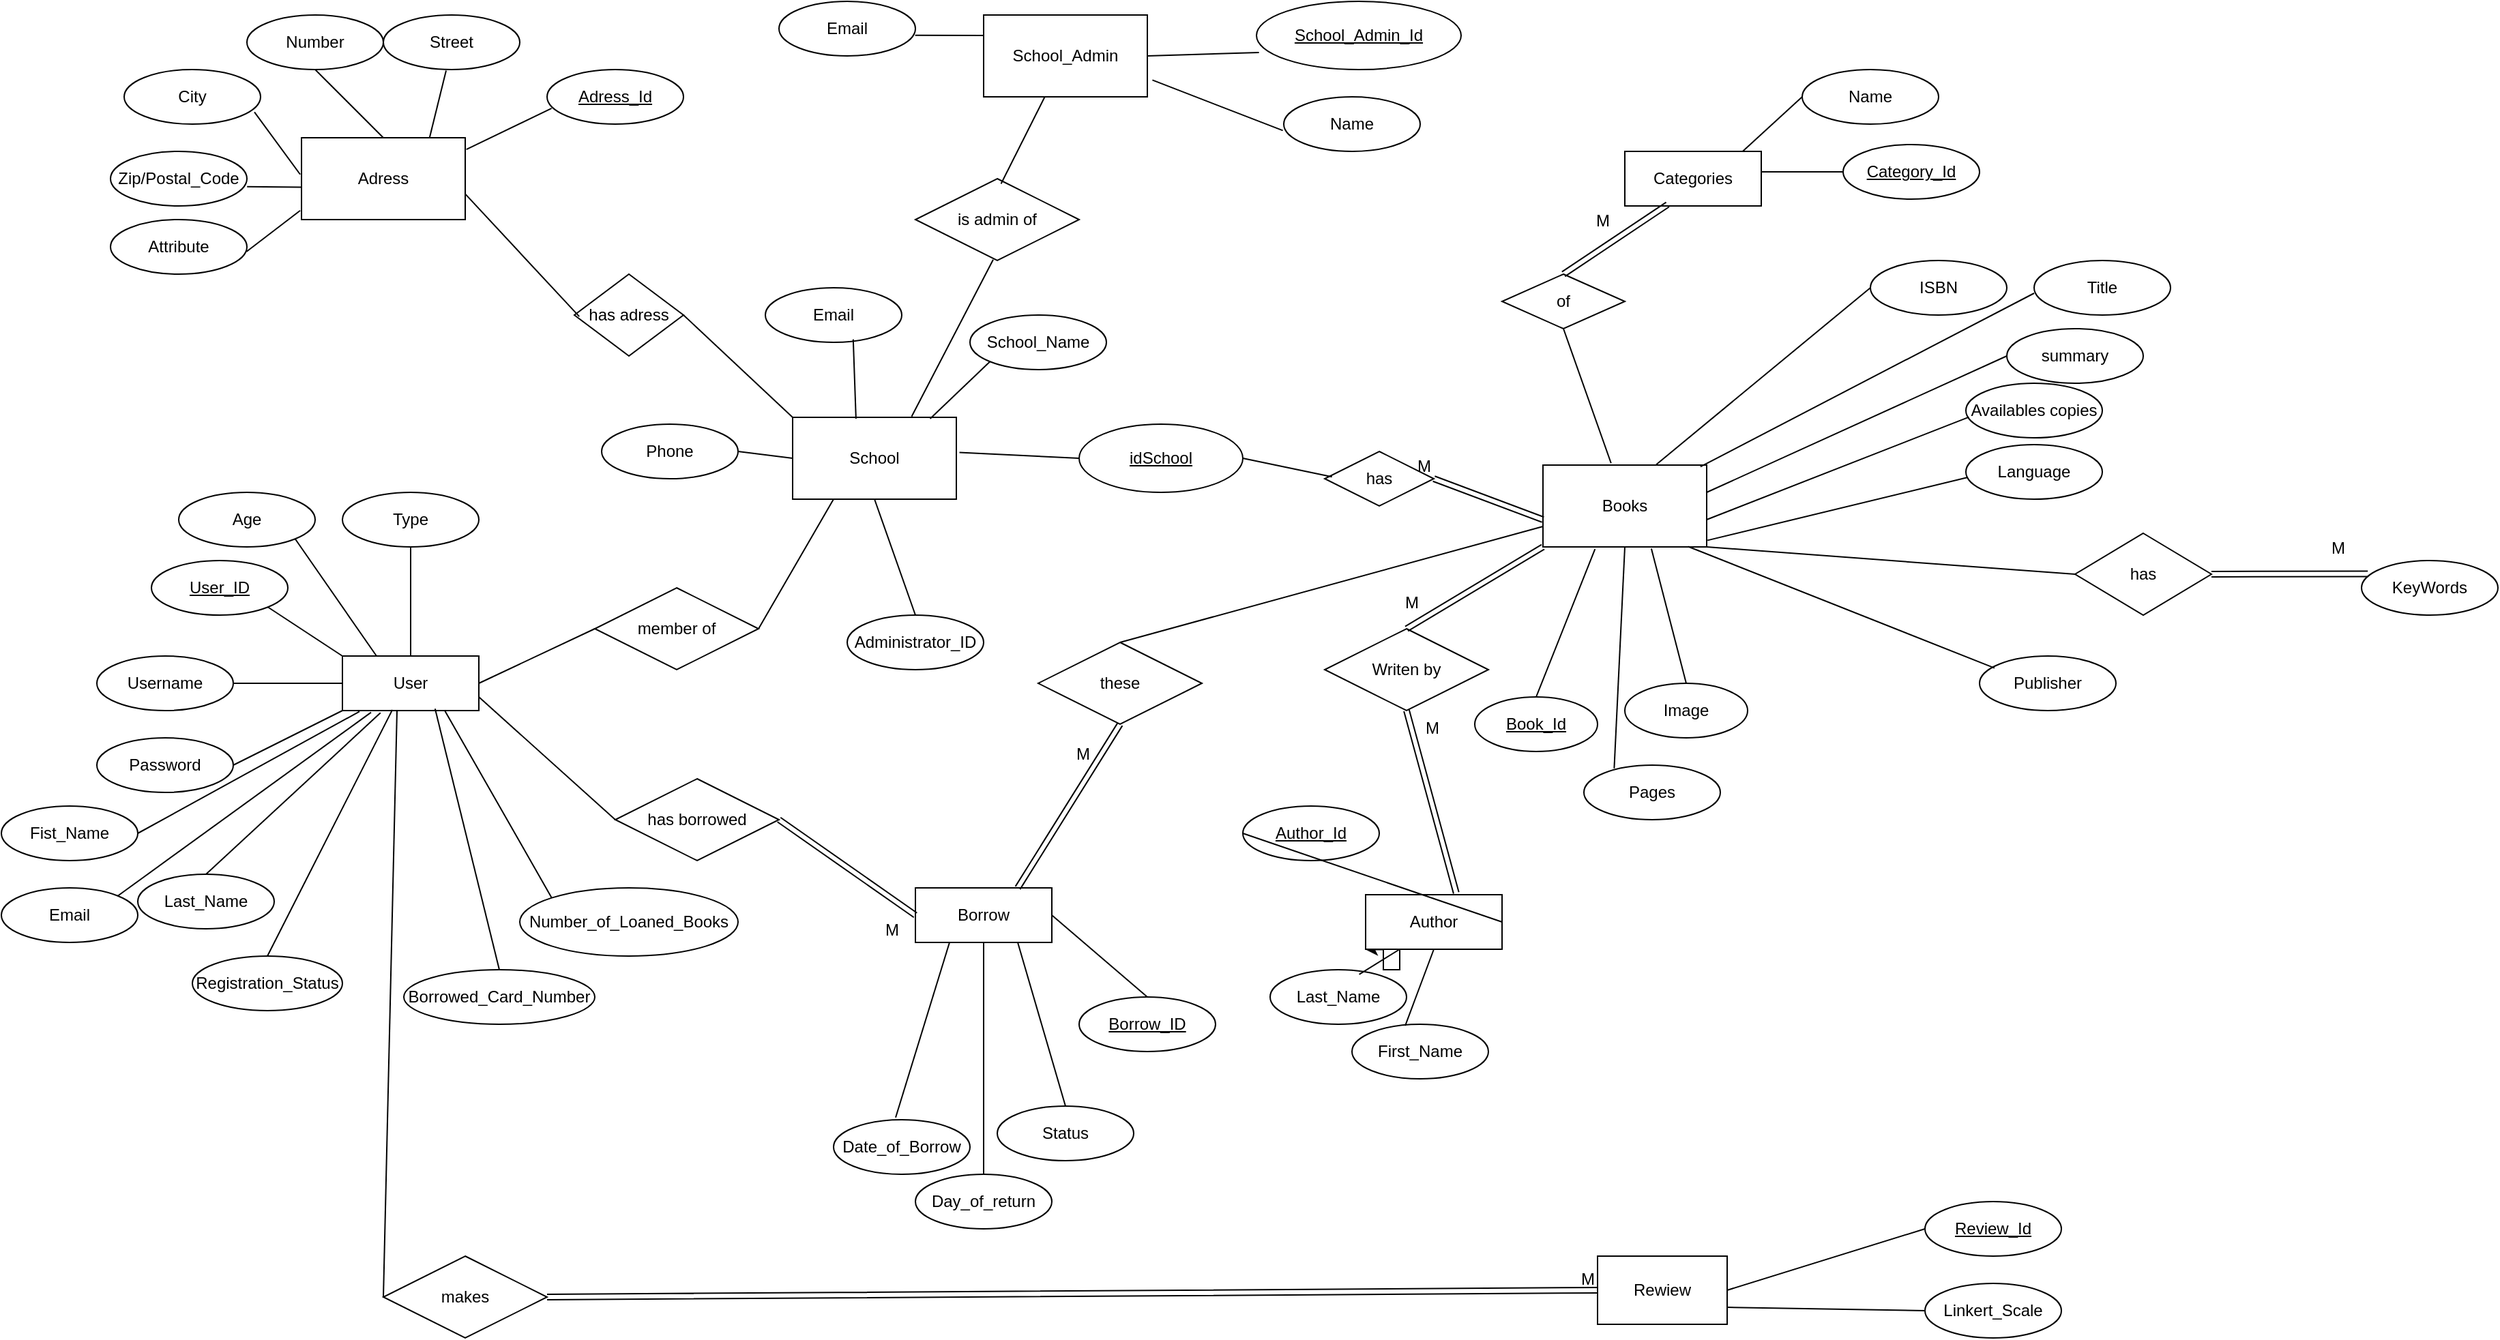 <mxfile version="21.2.3" type="github">
  <diagram name="Copy of Page-1" id="tr4ZWwLuBK-8qQTziciz">
    <mxGraphModel dx="1034" dy="458" grid="1" gridSize="10" guides="1" tooltips="1" connect="1" arrows="1" fold="1" page="1" pageScale="1" pageWidth="850" pageHeight="1100" math="0" shadow="0">
      <root>
        <mxCell id="aQcuIbAOPBQ3XKsu57En-0" />
        <mxCell id="aQcuIbAOPBQ3XKsu57En-1" parent="aQcuIbAOPBQ3XKsu57En-0" />
        <mxCell id="aQcuIbAOPBQ3XKsu57En-2" value="" style="endArrow=none;html=1;rounded=0;entryX=0;entryY=0.5;entryDx=0;entryDy=0;" parent="aQcuIbAOPBQ3XKsu57En-1" target="aQcuIbAOPBQ3XKsu57En-4" edge="1">
          <mxGeometry width="50" height="50" relative="1" as="geometry">
            <mxPoint x="1310" y="390" as="sourcePoint" />
            <mxPoint x="1380" y="380" as="targetPoint" />
          </mxGeometry>
        </mxCell>
        <mxCell id="aQcuIbAOPBQ3XKsu57En-3" value="Books" style="rounded=0;whiteSpace=wrap;html=1;" parent="aQcuIbAOPBQ3XKsu57En-1" vertex="1">
          <mxGeometry x="1190" y="370" width="120" height="60" as="geometry" />
        </mxCell>
        <mxCell id="aQcuIbAOPBQ3XKsu57En-4" value="summary" style="ellipse;whiteSpace=wrap;html=1;" parent="aQcuIbAOPBQ3XKsu57En-1" vertex="1">
          <mxGeometry x="1530" y="270" width="100" height="40" as="geometry" />
        </mxCell>
        <mxCell id="aQcuIbAOPBQ3XKsu57En-5" value="Availables copies" style="ellipse;whiteSpace=wrap;html=1;" parent="aQcuIbAOPBQ3XKsu57En-1" vertex="1">
          <mxGeometry x="1500" y="310" width="100" height="40" as="geometry" />
        </mxCell>
        <mxCell id="aQcuIbAOPBQ3XKsu57En-6" value="" style="endArrow=none;html=1;rounded=0;entryX=0.022;entryY=0.62;entryDx=0;entryDy=0;entryPerimeter=0;" parent="aQcuIbAOPBQ3XKsu57En-1" target="aQcuIbAOPBQ3XKsu57En-5" edge="1">
          <mxGeometry width="50" height="50" relative="1" as="geometry">
            <mxPoint x="1310" y="410" as="sourcePoint" />
            <mxPoint x="1380" y="440" as="targetPoint" />
          </mxGeometry>
        </mxCell>
        <mxCell id="aQcuIbAOPBQ3XKsu57En-7" value="Language" style="ellipse;whiteSpace=wrap;html=1;" parent="aQcuIbAOPBQ3XKsu57En-1" vertex="1">
          <mxGeometry x="1500" y="355" width="100" height="40" as="geometry" />
        </mxCell>
        <mxCell id="aQcuIbAOPBQ3XKsu57En-8" value="" style="endArrow=none;html=1;rounded=0;entryX=0.014;entryY=0.6;entryDx=0;entryDy=0;entryPerimeter=0;exitX=1.005;exitY=0.92;exitDx=0;exitDy=0;exitPerimeter=0;" parent="aQcuIbAOPBQ3XKsu57En-1" source="aQcuIbAOPBQ3XKsu57En-3" target="aQcuIbAOPBQ3XKsu57En-7" edge="1">
          <mxGeometry width="50" height="50" relative="1" as="geometry">
            <mxPoint x="1300" y="500" as="sourcePoint" />
            <mxPoint x="1350" y="450" as="targetPoint" />
          </mxGeometry>
        </mxCell>
        <mxCell id="aQcuIbAOPBQ3XKsu57En-9" value="KeyWords" style="ellipse;whiteSpace=wrap;html=1;" parent="aQcuIbAOPBQ3XKsu57En-1" vertex="1">
          <mxGeometry x="1790" y="440" width="100" height="40" as="geometry" />
        </mxCell>
        <mxCell id="aQcuIbAOPBQ3XKsu57En-11" value="Image" style="ellipse;whiteSpace=wrap;html=1;" parent="aQcuIbAOPBQ3XKsu57En-1" vertex="1">
          <mxGeometry x="1250" y="530" width="90" height="40" as="geometry" />
        </mxCell>
        <mxCell id="aQcuIbAOPBQ3XKsu57En-12" value="" style="endArrow=none;html=1;rounded=0;entryX=0.662;entryY=1.02;entryDx=0;entryDy=0;entryPerimeter=0;exitX=0.5;exitY=0;exitDx=0;exitDy=0;" parent="aQcuIbAOPBQ3XKsu57En-1" source="aQcuIbAOPBQ3XKsu57En-11" target="aQcuIbAOPBQ3XKsu57En-3" edge="1">
          <mxGeometry width="50" height="50" relative="1" as="geometry">
            <mxPoint x="1210" y="490" as="sourcePoint" />
            <mxPoint x="1260" y="440" as="targetPoint" />
          </mxGeometry>
        </mxCell>
        <mxCell id="aQcuIbAOPBQ3XKsu57En-13" value="Publisher" style="ellipse;whiteSpace=wrap;html=1;" parent="aQcuIbAOPBQ3XKsu57En-1" vertex="1">
          <mxGeometry x="1510" y="510" width="100" height="40" as="geometry" />
        </mxCell>
        <mxCell id="aQcuIbAOPBQ3XKsu57En-14" value="" style="endArrow=none;html=1;rounded=0;entryX=0.11;entryY=0.22;entryDx=0;entryDy=0;entryPerimeter=0;exitX=0.887;exitY=0.996;exitDx=0;exitDy=0;exitPerimeter=0;" parent="aQcuIbAOPBQ3XKsu57En-1" source="aQcuIbAOPBQ3XKsu57En-3" target="aQcuIbAOPBQ3XKsu57En-13" edge="1">
          <mxGeometry width="50" height="50" relative="1" as="geometry">
            <mxPoint x="1340" y="600" as="sourcePoint" />
            <mxPoint x="1390" y="550" as="targetPoint" />
          </mxGeometry>
        </mxCell>
        <mxCell id="aQcuIbAOPBQ3XKsu57En-15" value="Pages" style="ellipse;whiteSpace=wrap;html=1;" parent="aQcuIbAOPBQ3XKsu57En-1" vertex="1">
          <mxGeometry x="1220" y="590" width="100" height="40" as="geometry" />
        </mxCell>
        <mxCell id="aQcuIbAOPBQ3XKsu57En-16" value="" style="endArrow=none;html=1;rounded=0;exitX=0.222;exitY=0.06;exitDx=0;exitDy=0;exitPerimeter=0;entryX=0.5;entryY=1;entryDx=0;entryDy=0;" parent="aQcuIbAOPBQ3XKsu57En-1" source="aQcuIbAOPBQ3XKsu57En-15" target="aQcuIbAOPBQ3XKsu57En-3" edge="1">
          <mxGeometry width="50" height="50" relative="1" as="geometry">
            <mxPoint x="1160" y="530" as="sourcePoint" />
            <mxPoint x="1210" y="480" as="targetPoint" />
          </mxGeometry>
        </mxCell>
        <mxCell id="aQcuIbAOPBQ3XKsu57En-17" value="Title" style="ellipse;whiteSpace=wrap;html=1;" parent="aQcuIbAOPBQ3XKsu57En-1" vertex="1">
          <mxGeometry x="1550" y="220" width="100" height="40" as="geometry" />
        </mxCell>
        <mxCell id="aQcuIbAOPBQ3XKsu57En-18" value="" style="endArrow=none;html=1;rounded=0;entryX=0;entryY=0.6;entryDx=0;entryDy=0;entryPerimeter=0;exitX=0.962;exitY=0.02;exitDx=0;exitDy=0;exitPerimeter=0;" parent="aQcuIbAOPBQ3XKsu57En-1" source="aQcuIbAOPBQ3XKsu57En-3" target="aQcuIbAOPBQ3XKsu57En-17" edge="1">
          <mxGeometry width="50" height="50" relative="1" as="geometry">
            <mxPoint x="1330" y="370" as="sourcePoint" />
            <mxPoint x="1380" y="320" as="targetPoint" />
          </mxGeometry>
        </mxCell>
        <mxCell id="aQcuIbAOPBQ3XKsu57En-19" value="&lt;u&gt;Book_Id&lt;/u&gt;" style="ellipse;whiteSpace=wrap;html=1;" parent="aQcuIbAOPBQ3XKsu57En-1" vertex="1">
          <mxGeometry x="1140" y="540" width="90" height="40" as="geometry" />
        </mxCell>
        <mxCell id="aQcuIbAOPBQ3XKsu57En-20" value="" style="endArrow=none;html=1;rounded=0;entryX=0.318;entryY=1.027;entryDx=0;entryDy=0;entryPerimeter=0;exitX=0.5;exitY=0;exitDx=0;exitDy=0;" parent="aQcuIbAOPBQ3XKsu57En-1" source="aQcuIbAOPBQ3XKsu57En-19" target="aQcuIbAOPBQ3XKsu57En-3" edge="1">
          <mxGeometry width="50" height="50" relative="1" as="geometry">
            <mxPoint x="1170" y="510" as="sourcePoint" />
            <mxPoint x="1220" y="460" as="targetPoint" />
          </mxGeometry>
        </mxCell>
        <mxCell id="aQcuIbAOPBQ3XKsu57En-21" value="ISBN" style="ellipse;whiteSpace=wrap;html=1;" parent="aQcuIbAOPBQ3XKsu57En-1" vertex="1">
          <mxGeometry x="1430" y="220" width="100" height="40" as="geometry" />
        </mxCell>
        <mxCell id="aQcuIbAOPBQ3XKsu57En-22" value="" style="endArrow=none;html=1;rounded=0;exitX=0.692;exitY=-0.007;exitDx=0;exitDy=0;exitPerimeter=0;entryX=0;entryY=0.5;entryDx=0;entryDy=0;" parent="aQcuIbAOPBQ3XKsu57En-1" source="aQcuIbAOPBQ3XKsu57En-3" target="aQcuIbAOPBQ3XKsu57En-21" edge="1">
          <mxGeometry width="50" height="50" relative="1" as="geometry">
            <mxPoint x="1240" y="360" as="sourcePoint" />
            <mxPoint x="1473" y="261" as="targetPoint" />
          </mxGeometry>
        </mxCell>
        <mxCell id="aQcuIbAOPBQ3XKsu57En-23" value="School" style="rounded=0;whiteSpace=wrap;html=1;" parent="aQcuIbAOPBQ3XKsu57En-1" vertex="1">
          <mxGeometry x="640" y="335" width="120" height="60" as="geometry" />
        </mxCell>
        <mxCell id="aQcuIbAOPBQ3XKsu57En-24" value="&lt;u&gt;idSchool&lt;/u&gt;" style="ellipse;whiteSpace=wrap;html=1;" parent="aQcuIbAOPBQ3XKsu57En-1" vertex="1">
          <mxGeometry x="850" y="340" width="120" height="50" as="geometry" />
        </mxCell>
        <mxCell id="aQcuIbAOPBQ3XKsu57En-25" value="" style="endArrow=none;html=1;rounded=0;entryX=0;entryY=0.5;entryDx=0;entryDy=0;exitX=1.019;exitY=0.429;exitDx=0;exitDy=0;exitPerimeter=0;" parent="aQcuIbAOPBQ3XKsu57En-1" target="aQcuIbAOPBQ3XKsu57En-24" edge="1" source="aQcuIbAOPBQ3XKsu57En-23">
          <mxGeometry width="50" height="50" relative="1" as="geometry">
            <mxPoint x="770" y="370" as="sourcePoint" />
            <mxPoint x="820" y="320" as="targetPoint" />
          </mxGeometry>
        </mxCell>
        <mxCell id="aQcuIbAOPBQ3XKsu57En-26" value="has" style="rhombus;whiteSpace=wrap;html=1;" parent="aQcuIbAOPBQ3XKsu57En-1" vertex="1">
          <mxGeometry x="1030" y="360" width="80" height="40" as="geometry" />
        </mxCell>
        <mxCell id="aQcuIbAOPBQ3XKsu57En-27" value="" style="shape=link;html=1;rounded=0;entryX=1;entryY=0.5;entryDx=0;entryDy=0;exitX=0;exitY=0.667;exitDx=0;exitDy=0;exitPerimeter=0;" parent="aQcuIbAOPBQ3XKsu57En-1" source="aQcuIbAOPBQ3XKsu57En-3" target="aQcuIbAOPBQ3XKsu57En-26" edge="1">
          <mxGeometry relative="1" as="geometry">
            <mxPoint x="980" y="420" as="sourcePoint" />
            <mxPoint x="1140" y="420" as="targetPoint" />
          </mxGeometry>
        </mxCell>
        <mxCell id="aQcuIbAOPBQ3XKsu57En-28" value="M" style="resizable=0;html=1;whiteSpace=wrap;align=right;verticalAlign=bottom;" parent="aQcuIbAOPBQ3XKsu57En-27" connectable="0" vertex="1">
          <mxGeometry x="1" relative="1" as="geometry" />
        </mxCell>
        <mxCell id="aQcuIbAOPBQ3XKsu57En-29" value="" style="endArrow=none;html=1;rounded=0;entryX=0.067;entryY=0.466;entryDx=0;entryDy=0;exitX=1;exitY=0.5;exitDx=0;exitDy=0;entryPerimeter=0;" parent="aQcuIbAOPBQ3XKsu57En-1" source="aQcuIbAOPBQ3XKsu57En-24" target="aQcuIbAOPBQ3XKsu57En-26" edge="1">
          <mxGeometry relative="1" as="geometry">
            <mxPoint x="970" y="365" as="sourcePoint" />
            <mxPoint x="1130" y="365" as="targetPoint" />
          </mxGeometry>
        </mxCell>
        <mxCell id="aQcuIbAOPBQ3XKsu57En-30" value="School_Name" style="ellipse;whiteSpace=wrap;html=1;align=center;" parent="aQcuIbAOPBQ3XKsu57En-1" vertex="1">
          <mxGeometry x="770" y="260" width="100" height="40" as="geometry" />
        </mxCell>
        <mxCell id="Hc-xmSTj-cyo68Ct1Yfs-0" value="" style="endArrow=none;html=1;rounded=0;entryX=0;entryY=1;entryDx=0;entryDy=0;exitX=0.84;exitY=0.017;exitDx=0;exitDy=0;exitPerimeter=0;" parent="aQcuIbAOPBQ3XKsu57En-1" source="aQcuIbAOPBQ3XKsu57En-23" target="aQcuIbAOPBQ3XKsu57En-30" edge="1">
          <mxGeometry relative="1" as="geometry">
            <mxPoint x="620" y="320" as="sourcePoint" />
            <mxPoint x="780" y="320" as="targetPoint" />
          </mxGeometry>
        </mxCell>
        <mxCell id="bOskaEDnig-arZIuQBSc-0" value="Phone" style="ellipse;whiteSpace=wrap;html=1;align=center;" vertex="1" parent="aQcuIbAOPBQ3XKsu57En-1">
          <mxGeometry x="500" y="340" width="100" height="40" as="geometry" />
        </mxCell>
        <mxCell id="bOskaEDnig-arZIuQBSc-7" value="" style="endArrow=none;html=1;rounded=0;entryX=1;entryY=0.5;entryDx=0;entryDy=0;exitX=0;exitY=0.5;exitDx=0;exitDy=0;" edge="1" parent="aQcuIbAOPBQ3XKsu57En-1" source="aQcuIbAOPBQ3XKsu57En-23" target="bOskaEDnig-arZIuQBSc-0">
          <mxGeometry relative="1" as="geometry">
            <mxPoint x="710" y="340" as="sourcePoint" />
            <mxPoint x="680" y="320" as="targetPoint" />
          </mxGeometry>
        </mxCell>
        <mxCell id="bOskaEDnig-arZIuQBSc-8" value="Email" style="ellipse;whiteSpace=wrap;html=1;align=center;" vertex="1" parent="aQcuIbAOPBQ3XKsu57En-1">
          <mxGeometry x="620" y="240" width="100" height="40" as="geometry" />
        </mxCell>
        <mxCell id="bOskaEDnig-arZIuQBSc-9" value="" style="endArrow=none;html=1;rounded=0;entryX=0.644;entryY=0.945;entryDx=0;entryDy=0;entryPerimeter=0;exitX=0.387;exitY=0.017;exitDx=0;exitDy=0;exitPerimeter=0;" edge="1" parent="aQcuIbAOPBQ3XKsu57En-1" source="aQcuIbAOPBQ3XKsu57En-23" target="bOskaEDnig-arZIuQBSc-8">
          <mxGeometry relative="1" as="geometry">
            <mxPoint x="570" y="320" as="sourcePoint" />
            <mxPoint x="730" y="320" as="targetPoint" />
          </mxGeometry>
        </mxCell>
        <mxCell id="bOskaEDnig-arZIuQBSc-10" value="" style="endArrow=none;html=1;rounded=0;entryX=0.5;entryY=1;entryDx=0;entryDy=0;exitX=0.5;exitY=0;exitDx=0;exitDy=0;" edge="1" parent="aQcuIbAOPBQ3XKsu57En-1" source="bOskaEDnig-arZIuQBSc-11" target="aQcuIbAOPBQ3XKsu57En-23">
          <mxGeometry relative="1" as="geometry">
            <mxPoint x="710" y="480" as="sourcePoint" />
            <mxPoint x="750" y="440" as="targetPoint" />
          </mxGeometry>
        </mxCell>
        <mxCell id="bOskaEDnig-arZIuQBSc-11" value="Administrator_ID" style="ellipse;whiteSpace=wrap;html=1;align=center;" vertex="1" parent="aQcuIbAOPBQ3XKsu57En-1">
          <mxGeometry x="680" y="480" width="100" height="40" as="geometry" />
        </mxCell>
        <mxCell id="bOskaEDnig-arZIuQBSc-16" value="Adress" style="rounded=0;whiteSpace=wrap;html=1;" vertex="1" parent="aQcuIbAOPBQ3XKsu57En-1">
          <mxGeometry x="280" y="130" width="120" height="60" as="geometry" />
        </mxCell>
        <mxCell id="bOskaEDnig-arZIuQBSc-17" value="has adress" style="rhombus;whiteSpace=wrap;html=1;" vertex="1" parent="aQcuIbAOPBQ3XKsu57En-1">
          <mxGeometry x="480" y="230" width="80" height="60" as="geometry" />
        </mxCell>
        <mxCell id="bOskaEDnig-arZIuQBSc-18" value="" style="endArrow=none;html=1;rounded=0;entryX=0;entryY=0;entryDx=0;entryDy=0;exitX=1;exitY=0.5;exitDx=0;exitDy=0;" edge="1" parent="aQcuIbAOPBQ3XKsu57En-1" source="bOskaEDnig-arZIuQBSc-17" target="aQcuIbAOPBQ3XKsu57En-23">
          <mxGeometry width="50" height="50" relative="1" as="geometry">
            <mxPoint x="550" y="300" as="sourcePoint" />
            <mxPoint x="610" y="310" as="targetPoint" />
          </mxGeometry>
        </mxCell>
        <mxCell id="bOskaEDnig-arZIuQBSc-19" value="" style="endArrow=none;html=1;rounded=0;entryX=0.045;entryY=0.518;entryDx=0;entryDy=0;entryPerimeter=0;exitX=1.001;exitY=0.689;exitDx=0;exitDy=0;exitPerimeter=0;" edge="1" parent="aQcuIbAOPBQ3XKsu57En-1" source="bOskaEDnig-arZIuQBSc-16" target="bOskaEDnig-arZIuQBSc-17">
          <mxGeometry relative="1" as="geometry">
            <mxPoint x="320" y="240" as="sourcePoint" />
            <mxPoint x="480" y="240" as="targetPoint" />
          </mxGeometry>
        </mxCell>
        <mxCell id="bOskaEDnig-arZIuQBSc-20" value="Adress_Id" style="ellipse;whiteSpace=wrap;html=1;align=center;fontStyle=4;" vertex="1" parent="aQcuIbAOPBQ3XKsu57En-1">
          <mxGeometry x="460" y="80" width="100" height="40" as="geometry" />
        </mxCell>
        <mxCell id="bOskaEDnig-arZIuQBSc-21" value="" style="endArrow=none;html=1;rounded=0;entryX=0.033;entryY=0.712;entryDx=0;entryDy=0;entryPerimeter=0;exitX=1.007;exitY=0.142;exitDx=0;exitDy=0;exitPerimeter=0;" edge="1" parent="aQcuIbAOPBQ3XKsu57En-1" source="bOskaEDnig-arZIuQBSc-16" target="bOskaEDnig-arZIuQBSc-20">
          <mxGeometry relative="1" as="geometry">
            <mxPoint x="280" y="90" as="sourcePoint" />
            <mxPoint x="440" y="90" as="targetPoint" />
          </mxGeometry>
        </mxCell>
        <mxCell id="bOskaEDnig-arZIuQBSc-22" value="Street" style="ellipse;whiteSpace=wrap;html=1;align=center;" vertex="1" parent="aQcuIbAOPBQ3XKsu57En-1">
          <mxGeometry x="340" y="40" width="100" height="40" as="geometry" />
        </mxCell>
        <mxCell id="bOskaEDnig-arZIuQBSc-23" value="" style="endArrow=none;html=1;rounded=0;entryX=0.46;entryY=1.02;entryDx=0;entryDy=0;entryPerimeter=0;exitX=0.783;exitY=-0.007;exitDx=0;exitDy=0;exitPerimeter=0;" edge="1" parent="aQcuIbAOPBQ3XKsu57En-1" source="bOskaEDnig-arZIuQBSc-16" target="bOskaEDnig-arZIuQBSc-22">
          <mxGeometry relative="1" as="geometry">
            <mxPoint x="270" y="100" as="sourcePoint" />
            <mxPoint x="430" y="100" as="targetPoint" />
          </mxGeometry>
        </mxCell>
        <mxCell id="bOskaEDnig-arZIuQBSc-24" value="Number" style="ellipse;whiteSpace=wrap;html=1;align=center;" vertex="1" parent="aQcuIbAOPBQ3XKsu57En-1">
          <mxGeometry x="240" y="40" width="100" height="40" as="geometry" />
        </mxCell>
        <mxCell id="bOskaEDnig-arZIuQBSc-25" value="" style="endArrow=none;html=1;rounded=0;exitX=1.001;exitY=0.646;exitDx=0;exitDy=0;exitPerimeter=0;entryX=-0.004;entryY=0.604;entryDx=0;entryDy=0;entryPerimeter=0;" edge="1" parent="aQcuIbAOPBQ3XKsu57En-1" source="bOskaEDnig-arZIuQBSc-29" target="bOskaEDnig-arZIuQBSc-16">
          <mxGeometry relative="1" as="geometry">
            <mxPoint x="460" y="180" as="sourcePoint" />
            <mxPoint x="620" y="180" as="targetPoint" />
          </mxGeometry>
        </mxCell>
        <mxCell id="bOskaEDnig-arZIuQBSc-26" value="" style="endArrow=none;html=1;rounded=0;entryX=0.5;entryY=1;entryDx=0;entryDy=0;exitX=0.5;exitY=0;exitDx=0;exitDy=0;" edge="1" parent="aQcuIbAOPBQ3XKsu57En-1" source="bOskaEDnig-arZIuQBSc-16" target="bOskaEDnig-arZIuQBSc-24">
          <mxGeometry relative="1" as="geometry">
            <mxPoint x="210" y="100" as="sourcePoint" />
            <mxPoint x="370" y="99.76" as="targetPoint" />
          </mxGeometry>
        </mxCell>
        <mxCell id="bOskaEDnig-arZIuQBSc-27" value="City" style="ellipse;whiteSpace=wrap;html=1;align=center;" vertex="1" parent="aQcuIbAOPBQ3XKsu57En-1">
          <mxGeometry x="150" y="80" width="100" height="40" as="geometry" />
        </mxCell>
        <mxCell id="bOskaEDnig-arZIuQBSc-28" value="" style="endArrow=none;html=1;rounded=0;entryX=-0.008;entryY=0.448;entryDx=0;entryDy=0;entryPerimeter=0;exitX=0.955;exitY=0.78;exitDx=0;exitDy=0;exitPerimeter=0;" edge="1" parent="aQcuIbAOPBQ3XKsu57En-1" source="bOskaEDnig-arZIuQBSc-27" target="bOskaEDnig-arZIuQBSc-16">
          <mxGeometry relative="1" as="geometry">
            <mxPoint x="140" y="150" as="sourcePoint" />
            <mxPoint x="300" y="150" as="targetPoint" />
          </mxGeometry>
        </mxCell>
        <mxCell id="bOskaEDnig-arZIuQBSc-29" value="Zip/Postal_Code" style="ellipse;whiteSpace=wrap;html=1;align=center;" vertex="1" parent="aQcuIbAOPBQ3XKsu57En-1">
          <mxGeometry x="140" y="140" width="100" height="40" as="geometry" />
        </mxCell>
        <mxCell id="bOskaEDnig-arZIuQBSc-30" value="Attribute" style="ellipse;whiteSpace=wrap;html=1;align=center;" vertex="1" parent="aQcuIbAOPBQ3XKsu57En-1">
          <mxGeometry x="140" y="190" width="100" height="40" as="geometry" />
        </mxCell>
        <mxCell id="bOskaEDnig-arZIuQBSc-31" value="" style="endArrow=none;html=1;rounded=0;exitX=0.997;exitY=0.587;exitDx=0;exitDy=0;exitPerimeter=0;entryX=-0.008;entryY=0.89;entryDx=0;entryDy=0;entryPerimeter=0;" edge="1" parent="aQcuIbAOPBQ3XKsu57En-1" source="bOskaEDnig-arZIuQBSc-30" target="bOskaEDnig-arZIuQBSc-16">
          <mxGeometry relative="1" as="geometry">
            <mxPoint x="230" y="250" as="sourcePoint" />
            <mxPoint x="390" y="250" as="targetPoint" />
          </mxGeometry>
        </mxCell>
        <mxCell id="bOskaEDnig-arZIuQBSc-33" value="School_Admin" style="rounded=0;whiteSpace=wrap;html=1;" vertex="1" parent="aQcuIbAOPBQ3XKsu57En-1">
          <mxGeometry x="780" y="40" width="120" height="60" as="geometry" />
        </mxCell>
        <mxCell id="bOskaEDnig-arZIuQBSc-34" value="School_Admin_Id" style="ellipse;whiteSpace=wrap;html=1;align=center;fontStyle=4;" vertex="1" parent="aQcuIbAOPBQ3XKsu57En-1">
          <mxGeometry x="980" y="30" width="150" height="50" as="geometry" />
        </mxCell>
        <mxCell id="bOskaEDnig-arZIuQBSc-35" value="" style="endArrow=none;html=1;rounded=0;entryX=0.012;entryY=0.749;entryDx=0;entryDy=0;entryPerimeter=0;exitX=1;exitY=0.5;exitDx=0;exitDy=0;" edge="1" parent="aQcuIbAOPBQ3XKsu57En-1" source="bOskaEDnig-arZIuQBSc-33" target="bOskaEDnig-arZIuQBSc-34">
          <mxGeometry relative="1" as="geometry">
            <mxPoint x="880" y="120" as="sourcePoint" />
            <mxPoint x="1040" y="120" as="targetPoint" />
          </mxGeometry>
        </mxCell>
        <mxCell id="bOskaEDnig-arZIuQBSc-36" value="Name" style="ellipse;whiteSpace=wrap;html=1;align=center;" vertex="1" parent="aQcuIbAOPBQ3XKsu57En-1">
          <mxGeometry x="1000" y="100" width="100" height="40" as="geometry" />
        </mxCell>
        <mxCell id="bOskaEDnig-arZIuQBSc-37" value="Email" style="ellipse;whiteSpace=wrap;html=1;align=center;" vertex="1" parent="aQcuIbAOPBQ3XKsu57En-1">
          <mxGeometry x="630" y="30" width="100" height="40" as="geometry" />
        </mxCell>
        <mxCell id="bOskaEDnig-arZIuQBSc-38" value="" style="endArrow=none;html=1;rounded=0;exitX=0.998;exitY=0.621;exitDx=0;exitDy=0;exitPerimeter=0;entryX=0;entryY=0.25;entryDx=0;entryDy=0;" edge="1" parent="aQcuIbAOPBQ3XKsu57En-1" source="bOskaEDnig-arZIuQBSc-37" target="bOskaEDnig-arZIuQBSc-33">
          <mxGeometry relative="1" as="geometry">
            <mxPoint x="630" y="120" as="sourcePoint" />
            <mxPoint x="790" y="120" as="targetPoint" />
          </mxGeometry>
        </mxCell>
        <mxCell id="bOskaEDnig-arZIuQBSc-39" value="" style="endArrow=none;html=1;rounded=0;entryX=-0.007;entryY=0.618;entryDx=0;entryDy=0;entryPerimeter=0;exitX=1.031;exitY=0.795;exitDx=0;exitDy=0;exitPerimeter=0;" edge="1" parent="aQcuIbAOPBQ3XKsu57En-1" source="bOskaEDnig-arZIuQBSc-33" target="bOskaEDnig-arZIuQBSc-36">
          <mxGeometry relative="1" as="geometry">
            <mxPoint x="840" y="150" as="sourcePoint" />
            <mxPoint x="1000" y="150" as="targetPoint" />
          </mxGeometry>
        </mxCell>
        <mxCell id="bOskaEDnig-arZIuQBSc-41" value="is admin of" style="shape=rhombus;perimeter=rhombusPerimeter;whiteSpace=wrap;html=1;align=center;" vertex="1" parent="aQcuIbAOPBQ3XKsu57En-1">
          <mxGeometry x="730" y="160" width="120" height="60" as="geometry" />
        </mxCell>
        <mxCell id="bOskaEDnig-arZIuQBSc-42" value="" style="endArrow=none;html=1;rounded=0;entryX=0.373;entryY=1.002;entryDx=0;entryDy=0;entryPerimeter=0;exitX=0.523;exitY=0.063;exitDx=0;exitDy=0;exitPerimeter=0;" edge="1" parent="aQcuIbAOPBQ3XKsu57En-1" source="bOskaEDnig-arZIuQBSc-41" target="bOskaEDnig-arZIuQBSc-33">
          <mxGeometry relative="1" as="geometry">
            <mxPoint x="630" y="140" as="sourcePoint" />
            <mxPoint x="790" y="140" as="targetPoint" />
          </mxGeometry>
        </mxCell>
        <mxCell id="bOskaEDnig-arZIuQBSc-43" value="" style="endArrow=none;html=1;rounded=0;entryX=0.727;entryY=-0.01;entryDx=0;entryDy=0;entryPerimeter=0;exitX=0.475;exitY=0.99;exitDx=0;exitDy=0;exitPerimeter=0;" edge="1" parent="aQcuIbAOPBQ3XKsu57En-1" source="bOskaEDnig-arZIuQBSc-41" target="aQcuIbAOPBQ3XKsu57En-23">
          <mxGeometry relative="1" as="geometry">
            <mxPoint x="600" y="150" as="sourcePoint" />
            <mxPoint x="760" y="250" as="targetPoint" />
          </mxGeometry>
        </mxCell>
        <mxCell id="bOskaEDnig-arZIuQBSc-156" style="edgeStyle=orthogonalEdgeStyle;rounded=0;orthogonalLoop=1;jettySize=auto;html=1;exitX=0.25;exitY=1;exitDx=0;exitDy=0;" edge="1" parent="aQcuIbAOPBQ3XKsu57En-1" source="bOskaEDnig-arZIuQBSc-44">
          <mxGeometry relative="1" as="geometry">
            <mxPoint x="1060" y="725.2" as="targetPoint" />
            <Array as="points">
              <mxPoint x="1085" y="740" />
              <mxPoint x="1073" y="740" />
              <mxPoint x="1073" y="725" />
            </Array>
          </mxGeometry>
        </mxCell>
        <mxCell id="bOskaEDnig-arZIuQBSc-44" value="Author" style="whiteSpace=wrap;html=1;align=center;" vertex="1" parent="aQcuIbAOPBQ3XKsu57En-1">
          <mxGeometry x="1060" y="685" width="100" height="40" as="geometry" />
        </mxCell>
        <mxCell id="bOskaEDnig-arZIuQBSc-45" value="Author_Id" style="ellipse;whiteSpace=wrap;html=1;align=center;fontStyle=4;" vertex="1" parent="aQcuIbAOPBQ3XKsu57En-1">
          <mxGeometry x="970" y="620" width="100" height="40" as="geometry" />
        </mxCell>
        <mxCell id="bOskaEDnig-arZIuQBSc-46" value="" style="endArrow=none;html=1;rounded=0;exitX=1;exitY=0.5;exitDx=0;exitDy=0;entryX=0;entryY=0.5;entryDx=0;entryDy=0;" edge="1" parent="aQcuIbAOPBQ3XKsu57En-1" source="bOskaEDnig-arZIuQBSc-44" target="bOskaEDnig-arZIuQBSc-45">
          <mxGeometry relative="1" as="geometry">
            <mxPoint x="1150" y="760" as="sourcePoint" />
            <mxPoint x="1310" y="760" as="targetPoint" />
          </mxGeometry>
        </mxCell>
        <mxCell id="bOskaEDnig-arZIuQBSc-47" value="Writen by" style="shape=rhombus;perimeter=rhombusPerimeter;whiteSpace=wrap;html=1;align=center;" vertex="1" parent="aQcuIbAOPBQ3XKsu57En-1">
          <mxGeometry x="1030" y="490" width="120" height="60" as="geometry" />
        </mxCell>
        <mxCell id="bOskaEDnig-arZIuQBSc-67" value="" style="shape=link;html=1;rounded=0;entryX=0.5;entryY=0;entryDx=0;entryDy=0;exitX=0;exitY=1;exitDx=0;exitDy=0;" edge="1" parent="aQcuIbAOPBQ3XKsu57En-1" source="aQcuIbAOPBQ3XKsu57En-3" target="bOskaEDnig-arZIuQBSc-47">
          <mxGeometry relative="1" as="geometry">
            <mxPoint x="890" y="450" as="sourcePoint" />
            <mxPoint x="1050" y="450" as="targetPoint" />
          </mxGeometry>
        </mxCell>
        <mxCell id="bOskaEDnig-arZIuQBSc-68" value="M" style="resizable=0;html=1;whiteSpace=wrap;align=right;verticalAlign=bottom;" connectable="0" vertex="1" parent="bOskaEDnig-arZIuQBSc-67">
          <mxGeometry x="1" relative="1" as="geometry">
            <mxPoint x="10" y="-10" as="offset" />
          </mxGeometry>
        </mxCell>
        <mxCell id="bOskaEDnig-arZIuQBSc-69" value="" style="shape=link;html=1;rounded=0;entryX=0.5;entryY=1;entryDx=0;entryDy=0;exitX=0.664;exitY=-0.033;exitDx=0;exitDy=0;exitPerimeter=0;" edge="1" parent="aQcuIbAOPBQ3XKsu57En-1" source="bOskaEDnig-arZIuQBSc-44" target="bOskaEDnig-arZIuQBSc-47">
          <mxGeometry relative="1" as="geometry">
            <mxPoint x="1080.0" y="620" as="sourcePoint" />
            <mxPoint x="1084.7" y="548.96" as="targetPoint" />
          </mxGeometry>
        </mxCell>
        <mxCell id="bOskaEDnig-arZIuQBSc-70" value="M" style="resizable=0;html=1;whiteSpace=wrap;align=right;verticalAlign=bottom;" connectable="0" vertex="1" parent="bOskaEDnig-arZIuQBSc-69">
          <mxGeometry x="1" relative="1" as="geometry">
            <mxPoint x="25" y="21" as="offset" />
          </mxGeometry>
        </mxCell>
        <mxCell id="bOskaEDnig-arZIuQBSc-71" value="First_Name" style="ellipse;whiteSpace=wrap;html=1;align=center;" vertex="1" parent="aQcuIbAOPBQ3XKsu57En-1">
          <mxGeometry x="1050" y="780" width="100" height="40" as="geometry" />
        </mxCell>
        <mxCell id="bOskaEDnig-arZIuQBSc-72" value="" style="endArrow=none;html=1;rounded=0;entryX=0.39;entryY=0.026;entryDx=0;entryDy=0;entryPerimeter=0;exitX=0.5;exitY=1;exitDx=0;exitDy=0;" edge="1" parent="aQcuIbAOPBQ3XKsu57En-1" source="bOskaEDnig-arZIuQBSc-44" target="bOskaEDnig-arZIuQBSc-71">
          <mxGeometry relative="1" as="geometry">
            <mxPoint x="860" y="680" as="sourcePoint" />
            <mxPoint x="1020" y="680" as="targetPoint" />
          </mxGeometry>
        </mxCell>
        <mxCell id="bOskaEDnig-arZIuQBSc-73" value="Last_Name" style="ellipse;whiteSpace=wrap;html=1;align=center;" vertex="1" parent="aQcuIbAOPBQ3XKsu57En-1">
          <mxGeometry x="990" y="740" width="100" height="40" as="geometry" />
        </mxCell>
        <mxCell id="bOskaEDnig-arZIuQBSc-74" value="" style="endArrow=none;html=1;rounded=0;entryX=0.25;entryY=1;entryDx=0;entryDy=0;exitX=0.653;exitY=0.085;exitDx=0;exitDy=0;exitPerimeter=0;" edge="1" parent="aQcuIbAOPBQ3XKsu57En-1" source="bOskaEDnig-arZIuQBSc-73" target="bOskaEDnig-arZIuQBSc-44">
          <mxGeometry relative="1" as="geometry">
            <mxPoint x="790" y="650" as="sourcePoint" />
            <mxPoint x="950" y="650" as="targetPoint" />
          </mxGeometry>
        </mxCell>
        <mxCell id="bOskaEDnig-arZIuQBSc-75" value="Categories" style="whiteSpace=wrap;html=1;align=center;" vertex="1" parent="aQcuIbAOPBQ3XKsu57En-1">
          <mxGeometry x="1250" y="140" width="100" height="40" as="geometry" />
        </mxCell>
        <mxCell id="bOskaEDnig-arZIuQBSc-76" value="&lt;u&gt;Category_Id&lt;/u&gt;" style="ellipse;whiteSpace=wrap;html=1;align=center;" vertex="1" parent="aQcuIbAOPBQ3XKsu57En-1">
          <mxGeometry x="1410" y="135" width="100" height="40" as="geometry" />
        </mxCell>
        <mxCell id="bOskaEDnig-arZIuQBSc-77" value="" style="line;strokeWidth=1;rotatable=0;dashed=0;labelPosition=right;align=left;verticalAlign=middle;spacingTop=0;spacingLeft=6;points=[];portConstraint=eastwest;" vertex="1" parent="aQcuIbAOPBQ3XKsu57En-1">
          <mxGeometry x="1350" y="150" width="60" height="10" as="geometry" />
        </mxCell>
        <mxCell id="bOskaEDnig-arZIuQBSc-78" value="Name" style="ellipse;whiteSpace=wrap;html=1;align=center;" vertex="1" parent="aQcuIbAOPBQ3XKsu57En-1">
          <mxGeometry x="1380" y="80" width="100" height="40" as="geometry" />
        </mxCell>
        <mxCell id="bOskaEDnig-arZIuQBSc-79" value="" style="endArrow=none;html=1;rounded=0;entryX=0;entryY=0.5;entryDx=0;entryDy=0;exitX=0.865;exitY=-0.004;exitDx=0;exitDy=0;exitPerimeter=0;" edge="1" parent="aQcuIbAOPBQ3XKsu57En-1" source="bOskaEDnig-arZIuQBSc-75" target="bOskaEDnig-arZIuQBSc-78">
          <mxGeometry relative="1" as="geometry">
            <mxPoint x="1170" y="100" as="sourcePoint" />
            <mxPoint x="1330" y="100" as="targetPoint" />
          </mxGeometry>
        </mxCell>
        <mxCell id="bOskaEDnig-arZIuQBSc-81" value="" style="endArrow=none;html=1;rounded=0;entryX=0.416;entryY=-0.023;entryDx=0;entryDy=0;entryPerimeter=0;exitX=0.5;exitY=1;exitDx=0;exitDy=0;" edge="1" parent="aQcuIbAOPBQ3XKsu57En-1" source="bOskaEDnig-arZIuQBSc-82" target="aQcuIbAOPBQ3XKsu57En-3">
          <mxGeometry relative="1" as="geometry">
            <mxPoint x="1240" y="260" as="sourcePoint" />
            <mxPoint x="1240" y="280" as="targetPoint" />
          </mxGeometry>
        </mxCell>
        <mxCell id="bOskaEDnig-arZIuQBSc-82" value="of" style="shape=rhombus;perimeter=rhombusPerimeter;whiteSpace=wrap;html=1;align=center;" vertex="1" parent="aQcuIbAOPBQ3XKsu57En-1">
          <mxGeometry x="1160" y="230" width="90" height="40" as="geometry" />
        </mxCell>
        <mxCell id="bOskaEDnig-arZIuQBSc-83" value="" style="shape=link;html=1;rounded=0;entryX=0.314;entryY=0.974;entryDx=0;entryDy=0;entryPerimeter=0;exitX=0.5;exitY=0;exitDx=0;exitDy=0;" edge="1" parent="aQcuIbAOPBQ3XKsu57En-1" source="bOskaEDnig-arZIuQBSc-82" target="bOskaEDnig-arZIuQBSc-75">
          <mxGeometry relative="1" as="geometry">
            <mxPoint x="1060" y="210" as="sourcePoint" />
            <mxPoint x="1210" y="210" as="targetPoint" />
          </mxGeometry>
        </mxCell>
        <mxCell id="bOskaEDnig-arZIuQBSc-84" value="M" style="resizable=0;html=1;whiteSpace=wrap;align=right;verticalAlign=bottom;" connectable="0" vertex="1" parent="bOskaEDnig-arZIuQBSc-83">
          <mxGeometry x="1" relative="1" as="geometry">
            <mxPoint x="-41" y="21" as="offset" />
          </mxGeometry>
        </mxCell>
        <mxCell id="bOskaEDnig-arZIuQBSc-85" value="" style="endArrow=none;html=1;rounded=0;exitX=1;exitY=1;exitDx=0;exitDy=0;entryX=0;entryY=0.5;entryDx=0;entryDy=0;" edge="1" parent="aQcuIbAOPBQ3XKsu57En-1" source="aQcuIbAOPBQ3XKsu57En-3" target="bOskaEDnig-arZIuQBSc-86">
          <mxGeometry relative="1" as="geometry">
            <mxPoint x="1460" y="510" as="sourcePoint" />
            <mxPoint x="1450" y="510" as="targetPoint" />
          </mxGeometry>
        </mxCell>
        <mxCell id="bOskaEDnig-arZIuQBSc-86" value="has" style="shape=rhombus;perimeter=rhombusPerimeter;whiteSpace=wrap;html=1;align=center;" vertex="1" parent="aQcuIbAOPBQ3XKsu57En-1">
          <mxGeometry x="1580" y="420" width="100" height="60" as="geometry" />
        </mxCell>
        <mxCell id="bOskaEDnig-arZIuQBSc-88" value="" style="shape=link;html=1;rounded=0;exitX=1;exitY=0.5;exitDx=0;exitDy=0;entryX=0.046;entryY=0.243;entryDx=0;entryDy=0;entryPerimeter=0;" edge="1" parent="aQcuIbAOPBQ3XKsu57En-1" source="bOskaEDnig-arZIuQBSc-86" target="aQcuIbAOPBQ3XKsu57En-9">
          <mxGeometry relative="1" as="geometry">
            <mxPoint x="1560" y="490" as="sourcePoint" />
            <mxPoint x="1720" y="490" as="targetPoint" />
          </mxGeometry>
        </mxCell>
        <mxCell id="bOskaEDnig-arZIuQBSc-89" value="M" style="resizable=0;html=1;whiteSpace=wrap;align=right;verticalAlign=bottom;" connectable="0" vertex="1" parent="bOskaEDnig-arZIuQBSc-88">
          <mxGeometry x="1" relative="1" as="geometry">
            <mxPoint x="-15" y="-10" as="offset" />
          </mxGeometry>
        </mxCell>
        <mxCell id="bOskaEDnig-arZIuQBSc-90" value="User" style="whiteSpace=wrap;html=1;align=center;" vertex="1" parent="aQcuIbAOPBQ3XKsu57En-1">
          <mxGeometry x="310" y="510" width="100" height="40" as="geometry" />
        </mxCell>
        <mxCell id="bOskaEDnig-arZIuQBSc-91" value="User_ID" style="ellipse;whiteSpace=wrap;html=1;align=center;fontStyle=4;" vertex="1" parent="aQcuIbAOPBQ3XKsu57En-1">
          <mxGeometry x="170" y="440" width="100" height="40" as="geometry" />
        </mxCell>
        <mxCell id="bOskaEDnig-arZIuQBSc-92" value="" style="endArrow=none;html=1;rounded=0;entryX=0;entryY=0;entryDx=0;entryDy=0;exitX=1;exitY=1;exitDx=0;exitDy=0;" edge="1" parent="aQcuIbAOPBQ3XKsu57En-1" source="bOskaEDnig-arZIuQBSc-91" target="bOskaEDnig-arZIuQBSc-90">
          <mxGeometry relative="1" as="geometry">
            <mxPoint x="70" y="510" as="sourcePoint" />
            <mxPoint x="230" y="510" as="targetPoint" />
          </mxGeometry>
        </mxCell>
        <mxCell id="bOskaEDnig-arZIuQBSc-93" value="Username" style="ellipse;whiteSpace=wrap;html=1;align=center;" vertex="1" parent="aQcuIbAOPBQ3XKsu57En-1">
          <mxGeometry x="130" y="510" width="100" height="40" as="geometry" />
        </mxCell>
        <mxCell id="bOskaEDnig-arZIuQBSc-94" value="" style="endArrow=none;html=1;rounded=0;exitX=1;exitY=0.5;exitDx=0;exitDy=0;entryX=0;entryY=0.5;entryDx=0;entryDy=0;" edge="1" parent="aQcuIbAOPBQ3XKsu57En-1" source="bOskaEDnig-arZIuQBSc-93" target="bOskaEDnig-arZIuQBSc-90">
          <mxGeometry relative="1" as="geometry">
            <mxPoint x="210" y="600" as="sourcePoint" />
            <mxPoint x="370" y="600" as="targetPoint" />
          </mxGeometry>
        </mxCell>
        <mxCell id="bOskaEDnig-arZIuQBSc-95" value="Password" style="ellipse;whiteSpace=wrap;html=1;align=center;" vertex="1" parent="aQcuIbAOPBQ3XKsu57En-1">
          <mxGeometry x="130" y="570" width="100" height="40" as="geometry" />
        </mxCell>
        <mxCell id="bOskaEDnig-arZIuQBSc-96" value="" style="endArrow=none;html=1;rounded=0;exitX=1;exitY=0.5;exitDx=0;exitDy=0;entryX=0;entryY=1;entryDx=0;entryDy=0;" edge="1" parent="aQcuIbAOPBQ3XKsu57En-1" source="bOskaEDnig-arZIuQBSc-95" target="bOskaEDnig-arZIuQBSc-90">
          <mxGeometry relative="1" as="geometry">
            <mxPoint x="300" y="640" as="sourcePoint" />
            <mxPoint x="460" y="640" as="targetPoint" />
          </mxGeometry>
        </mxCell>
        <mxCell id="bOskaEDnig-arZIuQBSc-97" value="Fist_Name" style="ellipse;whiteSpace=wrap;html=1;align=center;" vertex="1" parent="aQcuIbAOPBQ3XKsu57En-1">
          <mxGeometry x="60" y="620" width="100" height="40" as="geometry" />
        </mxCell>
        <mxCell id="bOskaEDnig-arZIuQBSc-98" value="Last_Name" style="ellipse;whiteSpace=wrap;html=1;align=center;" vertex="1" parent="aQcuIbAOPBQ3XKsu57En-1">
          <mxGeometry x="160" y="670" width="100" height="40" as="geometry" />
        </mxCell>
        <mxCell id="bOskaEDnig-arZIuQBSc-99" value="" style="endArrow=none;html=1;rounded=0;exitX=1;exitY=0.5;exitDx=0;exitDy=0;entryX=0.125;entryY=1.017;entryDx=0;entryDy=0;entryPerimeter=0;" edge="1" parent="aQcuIbAOPBQ3XKsu57En-1" source="bOskaEDnig-arZIuQBSc-97" target="bOskaEDnig-arZIuQBSc-90">
          <mxGeometry relative="1" as="geometry">
            <mxPoint x="270" y="600" as="sourcePoint" />
            <mxPoint x="430" y="600" as="targetPoint" />
          </mxGeometry>
        </mxCell>
        <mxCell id="bOskaEDnig-arZIuQBSc-100" value="" style="endArrow=none;html=1;rounded=0;exitX=0.5;exitY=0;exitDx=0;exitDy=0;entryX=0.279;entryY=1.041;entryDx=0;entryDy=0;entryPerimeter=0;" edge="1" parent="aQcuIbAOPBQ3XKsu57En-1" source="bOskaEDnig-arZIuQBSc-98" target="bOskaEDnig-arZIuQBSc-90">
          <mxGeometry relative="1" as="geometry">
            <mxPoint x="320" y="590" as="sourcePoint" />
            <mxPoint x="480" y="590" as="targetPoint" />
          </mxGeometry>
        </mxCell>
        <mxCell id="bOskaEDnig-arZIuQBSc-102" value="Age" style="ellipse;whiteSpace=wrap;html=1;align=center;" vertex="1" parent="aQcuIbAOPBQ3XKsu57En-1">
          <mxGeometry x="190" y="390" width="100" height="40" as="geometry" />
        </mxCell>
        <mxCell id="bOskaEDnig-arZIuQBSc-103" value="" style="endArrow=none;html=1;rounded=0;exitX=0.25;exitY=0;exitDx=0;exitDy=0;entryX=1;entryY=1;entryDx=0;entryDy=0;" edge="1" parent="aQcuIbAOPBQ3XKsu57En-1" source="bOskaEDnig-arZIuQBSc-90" target="bOskaEDnig-arZIuQBSc-102">
          <mxGeometry relative="1" as="geometry">
            <mxPoint x="200" y="370" as="sourcePoint" />
            <mxPoint x="360" y="370" as="targetPoint" />
          </mxGeometry>
        </mxCell>
        <mxCell id="bOskaEDnig-arZIuQBSc-104" value="Email" style="ellipse;whiteSpace=wrap;html=1;align=center;" vertex="1" parent="aQcuIbAOPBQ3XKsu57En-1">
          <mxGeometry x="60" y="680" width="100" height="40" as="geometry" />
        </mxCell>
        <mxCell id="bOskaEDnig-arZIuQBSc-105" value="" style="endArrow=none;html=1;rounded=0;exitX=1;exitY=0;exitDx=0;exitDy=0;entryX=0.21;entryY=1.033;entryDx=0;entryDy=0;entryPerimeter=0;" edge="1" parent="aQcuIbAOPBQ3XKsu57En-1" source="bOskaEDnig-arZIuQBSc-104" target="bOskaEDnig-arZIuQBSc-90">
          <mxGeometry relative="1" as="geometry">
            <mxPoint x="30" y="600" as="sourcePoint" />
            <mxPoint x="190" y="600" as="targetPoint" />
          </mxGeometry>
        </mxCell>
        <mxCell id="bOskaEDnig-arZIuQBSc-106" value="Registration_Status" style="ellipse;whiteSpace=wrap;html=1;align=center;" vertex="1" parent="aQcuIbAOPBQ3XKsu57En-1">
          <mxGeometry x="200" y="730" width="110" height="40" as="geometry" />
        </mxCell>
        <mxCell id="bOskaEDnig-arZIuQBSc-107" value="" style="endArrow=none;html=1;rounded=0;exitX=0.5;exitY=0;exitDx=0;exitDy=0;entryX=0.366;entryY=0.986;entryDx=0;entryDy=0;entryPerimeter=0;" edge="1" parent="aQcuIbAOPBQ3XKsu57En-1" source="bOskaEDnig-arZIuQBSc-106" target="bOskaEDnig-arZIuQBSc-90">
          <mxGeometry relative="1" as="geometry">
            <mxPoint x="410" y="620" as="sourcePoint" />
            <mxPoint x="570" y="620" as="targetPoint" />
          </mxGeometry>
        </mxCell>
        <mxCell id="bOskaEDnig-arZIuQBSc-108" value="Borrowed_Card_Number" style="ellipse;whiteSpace=wrap;html=1;align=center;" vertex="1" parent="aQcuIbAOPBQ3XKsu57En-1">
          <mxGeometry x="355" y="740" width="140" height="40" as="geometry" />
        </mxCell>
        <mxCell id="bOskaEDnig-arZIuQBSc-109" value="" style="endArrow=none;html=1;rounded=0;exitX=0.679;exitY=0.965;exitDx=0;exitDy=0;exitPerimeter=0;entryX=0.5;entryY=0;entryDx=0;entryDy=0;" edge="1" parent="aQcuIbAOPBQ3XKsu57En-1" source="bOskaEDnig-arZIuQBSc-90" target="bOskaEDnig-arZIuQBSc-108">
          <mxGeometry relative="1" as="geometry">
            <mxPoint x="360" y="610" as="sourcePoint" />
            <mxPoint x="520" y="610" as="targetPoint" />
          </mxGeometry>
        </mxCell>
        <mxCell id="bOskaEDnig-arZIuQBSc-111" value="" style="endArrow=none;html=1;rounded=0;exitX=0;exitY=0;exitDx=0;exitDy=0;entryX=0.75;entryY=1;entryDx=0;entryDy=0;" edge="1" parent="aQcuIbAOPBQ3XKsu57En-1" source="bOskaEDnig-arZIuQBSc-112" target="bOskaEDnig-arZIuQBSc-90">
          <mxGeometry relative="1" as="geometry">
            <mxPoint x="461.347" y="667.532" as="sourcePoint" />
            <mxPoint x="650" y="570" as="targetPoint" />
          </mxGeometry>
        </mxCell>
        <mxCell id="bOskaEDnig-arZIuQBSc-112" value="Number_of_Loaned_Books" style="ellipse;whiteSpace=wrap;html=1;align=center;" vertex="1" parent="aQcuIbAOPBQ3XKsu57En-1">
          <mxGeometry x="440" y="680" width="160" height="50" as="geometry" />
        </mxCell>
        <mxCell id="bOskaEDnig-arZIuQBSc-113" value="Type" style="ellipse;whiteSpace=wrap;html=1;align=center;" vertex="1" parent="aQcuIbAOPBQ3XKsu57En-1">
          <mxGeometry x="310" y="390" width="100" height="40" as="geometry" />
        </mxCell>
        <mxCell id="bOskaEDnig-arZIuQBSc-114" value="" style="endArrow=none;html=1;rounded=0;exitX=0.5;exitY=1;exitDx=0;exitDy=0;entryX=0.5;entryY=0;entryDx=0;entryDy=0;" edge="1" parent="aQcuIbAOPBQ3XKsu57En-1" source="bOskaEDnig-arZIuQBSc-113" target="bOskaEDnig-arZIuQBSc-90">
          <mxGeometry relative="1" as="geometry">
            <mxPoint x="350" y="480" as="sourcePoint" />
            <mxPoint x="510" y="480" as="targetPoint" />
          </mxGeometry>
        </mxCell>
        <mxCell id="bOskaEDnig-arZIuQBSc-115" value="member of" style="shape=rhombus;perimeter=rhombusPerimeter;whiteSpace=wrap;html=1;align=center;" vertex="1" parent="aQcuIbAOPBQ3XKsu57En-1">
          <mxGeometry x="495" y="460" width="120" height="60" as="geometry" />
        </mxCell>
        <mxCell id="bOskaEDnig-arZIuQBSc-116" value="" style="endArrow=none;html=1;rounded=0;exitX=1;exitY=0.5;exitDx=0;exitDy=0;entryX=0;entryY=0.5;entryDx=0;entryDy=0;" edge="1" parent="aQcuIbAOPBQ3XKsu57En-1" source="bOskaEDnig-arZIuQBSc-90" target="bOskaEDnig-arZIuQBSc-115">
          <mxGeometry relative="1" as="geometry">
            <mxPoint x="420" y="520" as="sourcePoint" />
            <mxPoint x="580" y="520" as="targetPoint" />
          </mxGeometry>
        </mxCell>
        <mxCell id="bOskaEDnig-arZIuQBSc-117" value="" style="endArrow=none;html=1;rounded=0;exitX=1;exitY=0.5;exitDx=0;exitDy=0;entryX=0.25;entryY=1;entryDx=0;entryDy=0;" edge="1" parent="aQcuIbAOPBQ3XKsu57En-1" source="bOskaEDnig-arZIuQBSc-115" target="aQcuIbAOPBQ3XKsu57En-23">
          <mxGeometry relative="1" as="geometry">
            <mxPoint x="600" y="550" as="sourcePoint" />
            <mxPoint x="760" y="550" as="targetPoint" />
          </mxGeometry>
        </mxCell>
        <mxCell id="bOskaEDnig-arZIuQBSc-118" value="Borrow" style="whiteSpace=wrap;html=1;align=center;" vertex="1" parent="aQcuIbAOPBQ3XKsu57En-1">
          <mxGeometry x="730" y="680" width="100" height="40" as="geometry" />
        </mxCell>
        <mxCell id="bOskaEDnig-arZIuQBSc-119" value="Borrow_ID" style="ellipse;whiteSpace=wrap;html=1;align=center;fontStyle=4;" vertex="1" parent="aQcuIbAOPBQ3XKsu57En-1">
          <mxGeometry x="850" y="760" width="100" height="40" as="geometry" />
        </mxCell>
        <mxCell id="bOskaEDnig-arZIuQBSc-120" value="" style="endArrow=none;html=1;rounded=0;entryX=0.5;entryY=0;entryDx=0;entryDy=0;exitX=1;exitY=0.5;exitDx=0;exitDy=0;" edge="1" parent="aQcuIbAOPBQ3XKsu57En-1" source="bOskaEDnig-arZIuQBSc-118" target="bOskaEDnig-arZIuQBSc-119">
          <mxGeometry relative="1" as="geometry">
            <mxPoint x="710" y="780" as="sourcePoint" />
            <mxPoint x="870" y="780" as="targetPoint" />
          </mxGeometry>
        </mxCell>
        <mxCell id="bOskaEDnig-arZIuQBSc-121" value="Status" style="ellipse;whiteSpace=wrap;html=1;align=center;" vertex="1" parent="aQcuIbAOPBQ3XKsu57En-1">
          <mxGeometry x="790" y="840" width="100" height="40" as="geometry" />
        </mxCell>
        <mxCell id="bOskaEDnig-arZIuQBSc-122" value="" style="endArrow=none;html=1;rounded=0;entryX=0.5;entryY=0;entryDx=0;entryDy=0;exitX=0.75;exitY=1;exitDx=0;exitDy=0;" edge="1" parent="aQcuIbAOPBQ3XKsu57En-1" source="bOskaEDnig-arZIuQBSc-118" target="bOskaEDnig-arZIuQBSc-121">
          <mxGeometry relative="1" as="geometry">
            <mxPoint x="600" y="850" as="sourcePoint" />
            <mxPoint x="760" y="850" as="targetPoint" />
          </mxGeometry>
        </mxCell>
        <mxCell id="bOskaEDnig-arZIuQBSc-123" value="Day_of_return" style="ellipse;whiteSpace=wrap;html=1;align=center;" vertex="1" parent="aQcuIbAOPBQ3XKsu57En-1">
          <mxGeometry x="730" y="890" width="100" height="40" as="geometry" />
        </mxCell>
        <mxCell id="bOskaEDnig-arZIuQBSc-124" value="" style="endArrow=none;html=1;rounded=0;exitX=0.5;exitY=0;exitDx=0;exitDy=0;entryX=0.5;entryY=1;entryDx=0;entryDy=0;" edge="1" parent="aQcuIbAOPBQ3XKsu57En-1" source="bOskaEDnig-arZIuQBSc-123" target="bOskaEDnig-arZIuQBSc-118">
          <mxGeometry relative="1" as="geometry">
            <mxPoint x="660" y="780" as="sourcePoint" />
            <mxPoint x="820" y="780" as="targetPoint" />
          </mxGeometry>
        </mxCell>
        <mxCell id="bOskaEDnig-arZIuQBSc-125" value="Date_of_Borrow" style="ellipse;whiteSpace=wrap;html=1;align=center;" vertex="1" parent="aQcuIbAOPBQ3XKsu57En-1">
          <mxGeometry x="670" y="850" width="100" height="40" as="geometry" />
        </mxCell>
        <mxCell id="bOskaEDnig-arZIuQBSc-126" value="" style="endArrow=none;html=1;rounded=0;exitX=0.455;exitY=-0.04;exitDx=0;exitDy=0;exitPerimeter=0;entryX=0.25;entryY=1;entryDx=0;entryDy=0;" edge="1" parent="aQcuIbAOPBQ3XKsu57En-1" source="bOskaEDnig-arZIuQBSc-125" target="bOskaEDnig-arZIuQBSc-118">
          <mxGeometry relative="1" as="geometry">
            <mxPoint x="560" y="790" as="sourcePoint" />
            <mxPoint x="720" y="790" as="targetPoint" />
          </mxGeometry>
        </mxCell>
        <mxCell id="bOskaEDnig-arZIuQBSc-130" value="has borrowed" style="shape=rhombus;perimeter=rhombusPerimeter;whiteSpace=wrap;html=1;align=center;" vertex="1" parent="aQcuIbAOPBQ3XKsu57En-1">
          <mxGeometry x="510" y="600" width="120" height="60" as="geometry" />
        </mxCell>
        <mxCell id="bOskaEDnig-arZIuQBSc-131" value="" style="endArrow=none;html=1;rounded=0;exitX=1;exitY=0.75;exitDx=0;exitDy=0;entryX=0;entryY=0.5;entryDx=0;entryDy=0;" edge="1" parent="aQcuIbAOPBQ3XKsu57En-1" source="bOskaEDnig-arZIuQBSc-90" target="bOskaEDnig-arZIuQBSc-130">
          <mxGeometry relative="1" as="geometry">
            <mxPoint x="450" y="560" as="sourcePoint" />
            <mxPoint x="610" y="560" as="targetPoint" />
          </mxGeometry>
        </mxCell>
        <mxCell id="bOskaEDnig-arZIuQBSc-132" value="" style="shape=link;html=1;rounded=0;exitX=1;exitY=0.5;exitDx=0;exitDy=0;entryX=0;entryY=0.5;entryDx=0;entryDy=0;" edge="1" parent="aQcuIbAOPBQ3XKsu57En-1" source="bOskaEDnig-arZIuQBSc-130" target="bOskaEDnig-arZIuQBSc-118">
          <mxGeometry relative="1" as="geometry">
            <mxPoint x="620" y="660" as="sourcePoint" />
            <mxPoint x="780" y="660" as="targetPoint" />
          </mxGeometry>
        </mxCell>
        <mxCell id="bOskaEDnig-arZIuQBSc-133" value="M" style="resizable=0;html=1;whiteSpace=wrap;align=right;verticalAlign=bottom;" connectable="0" vertex="1" parent="bOskaEDnig-arZIuQBSc-132">
          <mxGeometry x="1" relative="1" as="geometry">
            <mxPoint x="-10" y="20" as="offset" />
          </mxGeometry>
        </mxCell>
        <mxCell id="bOskaEDnig-arZIuQBSc-134" value="these" style="shape=rhombus;perimeter=rhombusPerimeter;whiteSpace=wrap;html=1;align=center;" vertex="1" parent="aQcuIbAOPBQ3XKsu57En-1">
          <mxGeometry x="820" y="500" width="120" height="60" as="geometry" />
        </mxCell>
        <mxCell id="bOskaEDnig-arZIuQBSc-140" value="" style="endArrow=none;html=1;rounded=0;exitX=0.5;exitY=0;exitDx=0;exitDy=0;entryX=0;entryY=0.75;entryDx=0;entryDy=0;" edge="1" parent="aQcuIbAOPBQ3XKsu57En-1" source="bOskaEDnig-arZIuQBSc-134" target="aQcuIbAOPBQ3XKsu57En-3">
          <mxGeometry relative="1" as="geometry">
            <mxPoint x="820" y="460" as="sourcePoint" />
            <mxPoint x="980" y="460" as="targetPoint" />
          </mxGeometry>
        </mxCell>
        <mxCell id="bOskaEDnig-arZIuQBSc-141" value="" style="shape=link;html=1;rounded=0;exitX=0.75;exitY=0;exitDx=0;exitDy=0;entryX=0.5;entryY=1;entryDx=0;entryDy=0;" edge="1" parent="aQcuIbAOPBQ3XKsu57En-1" source="bOskaEDnig-arZIuQBSc-118" target="bOskaEDnig-arZIuQBSc-134">
          <mxGeometry relative="1" as="geometry">
            <mxPoint x="790" y="610" as="sourcePoint" />
            <mxPoint x="870" y="550" as="targetPoint" />
          </mxGeometry>
        </mxCell>
        <mxCell id="bOskaEDnig-arZIuQBSc-142" value="M" style="resizable=0;html=1;whiteSpace=wrap;align=right;verticalAlign=bottom;" connectable="0" vertex="1" parent="bOskaEDnig-arZIuQBSc-141">
          <mxGeometry x="1" relative="1" as="geometry">
            <mxPoint x="-20" y="30" as="offset" />
          </mxGeometry>
        </mxCell>
        <mxCell id="bOskaEDnig-arZIuQBSc-143" value="Rewiew" style="whiteSpace=wrap;html=1;align=center;" vertex="1" parent="aQcuIbAOPBQ3XKsu57En-1">
          <mxGeometry x="1230" y="950" width="95" height="50" as="geometry" />
        </mxCell>
        <mxCell id="bOskaEDnig-arZIuQBSc-144" value="Review_Id" style="ellipse;whiteSpace=wrap;html=1;align=center;fontStyle=4;" vertex="1" parent="aQcuIbAOPBQ3XKsu57En-1">
          <mxGeometry x="1470" y="910" width="100" height="40" as="geometry" />
        </mxCell>
        <mxCell id="bOskaEDnig-arZIuQBSc-145" value="" style="endArrow=none;html=1;rounded=0;entryX=0;entryY=0.5;entryDx=0;entryDy=0;exitX=1;exitY=0.5;exitDx=0;exitDy=0;" edge="1" parent="aQcuIbAOPBQ3XKsu57En-1" source="bOskaEDnig-arZIuQBSc-143" target="bOskaEDnig-arZIuQBSc-144">
          <mxGeometry relative="1" as="geometry">
            <mxPoint x="1280" y="970" as="sourcePoint" />
            <mxPoint x="1440" y="970" as="targetPoint" />
          </mxGeometry>
        </mxCell>
        <mxCell id="bOskaEDnig-arZIuQBSc-146" value="" style="endArrow=none;html=1;rounded=0;entryX=0;entryY=0.5;entryDx=0;entryDy=0;" edge="1" parent="aQcuIbAOPBQ3XKsu57En-1" target="bOskaEDnig-arZIuQBSc-147">
          <mxGeometry relative="1" as="geometry">
            <mxPoint x="350" y="550" as="sourcePoint" />
            <mxPoint x="290" y="960" as="targetPoint" />
          </mxGeometry>
        </mxCell>
        <mxCell id="bOskaEDnig-arZIuQBSc-147" value="makes" style="shape=rhombus;perimeter=rhombusPerimeter;whiteSpace=wrap;html=1;align=center;" vertex="1" parent="aQcuIbAOPBQ3XKsu57En-1">
          <mxGeometry x="340" y="950" width="120" height="60" as="geometry" />
        </mxCell>
        <mxCell id="bOskaEDnig-arZIuQBSc-150" value="" style="shape=link;html=1;rounded=0;exitX=1;exitY=0.5;exitDx=0;exitDy=0;entryX=0;entryY=0.5;entryDx=0;entryDy=0;" edge="1" parent="aQcuIbAOPBQ3XKsu57En-1" source="bOskaEDnig-arZIuQBSc-147" target="bOskaEDnig-arZIuQBSc-143">
          <mxGeometry relative="1" as="geometry">
            <mxPoint x="430" y="969.23" as="sourcePoint" />
            <mxPoint x="590" y="969.23" as="targetPoint" />
          </mxGeometry>
        </mxCell>
        <mxCell id="bOskaEDnig-arZIuQBSc-151" value="M" style="resizable=0;html=1;whiteSpace=wrap;align=right;verticalAlign=bottom;" connectable="0" vertex="1" parent="bOskaEDnig-arZIuQBSc-150">
          <mxGeometry x="1" relative="1" as="geometry" />
        </mxCell>
        <mxCell id="bOskaEDnig-arZIuQBSc-153" value="Linkert_Scale" style="ellipse;whiteSpace=wrap;html=1;align=center;" vertex="1" parent="aQcuIbAOPBQ3XKsu57En-1">
          <mxGeometry x="1470" y="970" width="100" height="40" as="geometry" />
        </mxCell>
        <mxCell id="bOskaEDnig-arZIuQBSc-154" value="" style="endArrow=none;html=1;rounded=0;exitX=1;exitY=0.75;exitDx=0;exitDy=0;entryX=0;entryY=0.5;entryDx=0;entryDy=0;" edge="1" parent="aQcuIbAOPBQ3XKsu57En-1" source="bOskaEDnig-arZIuQBSc-143" target="bOskaEDnig-arZIuQBSc-153">
          <mxGeometry relative="1" as="geometry">
            <mxPoint x="1360" y="1030" as="sourcePoint" />
            <mxPoint x="1520" y="1030" as="targetPoint" />
          </mxGeometry>
        </mxCell>
      </root>
    </mxGraphModel>
  </diagram>
</mxfile>

